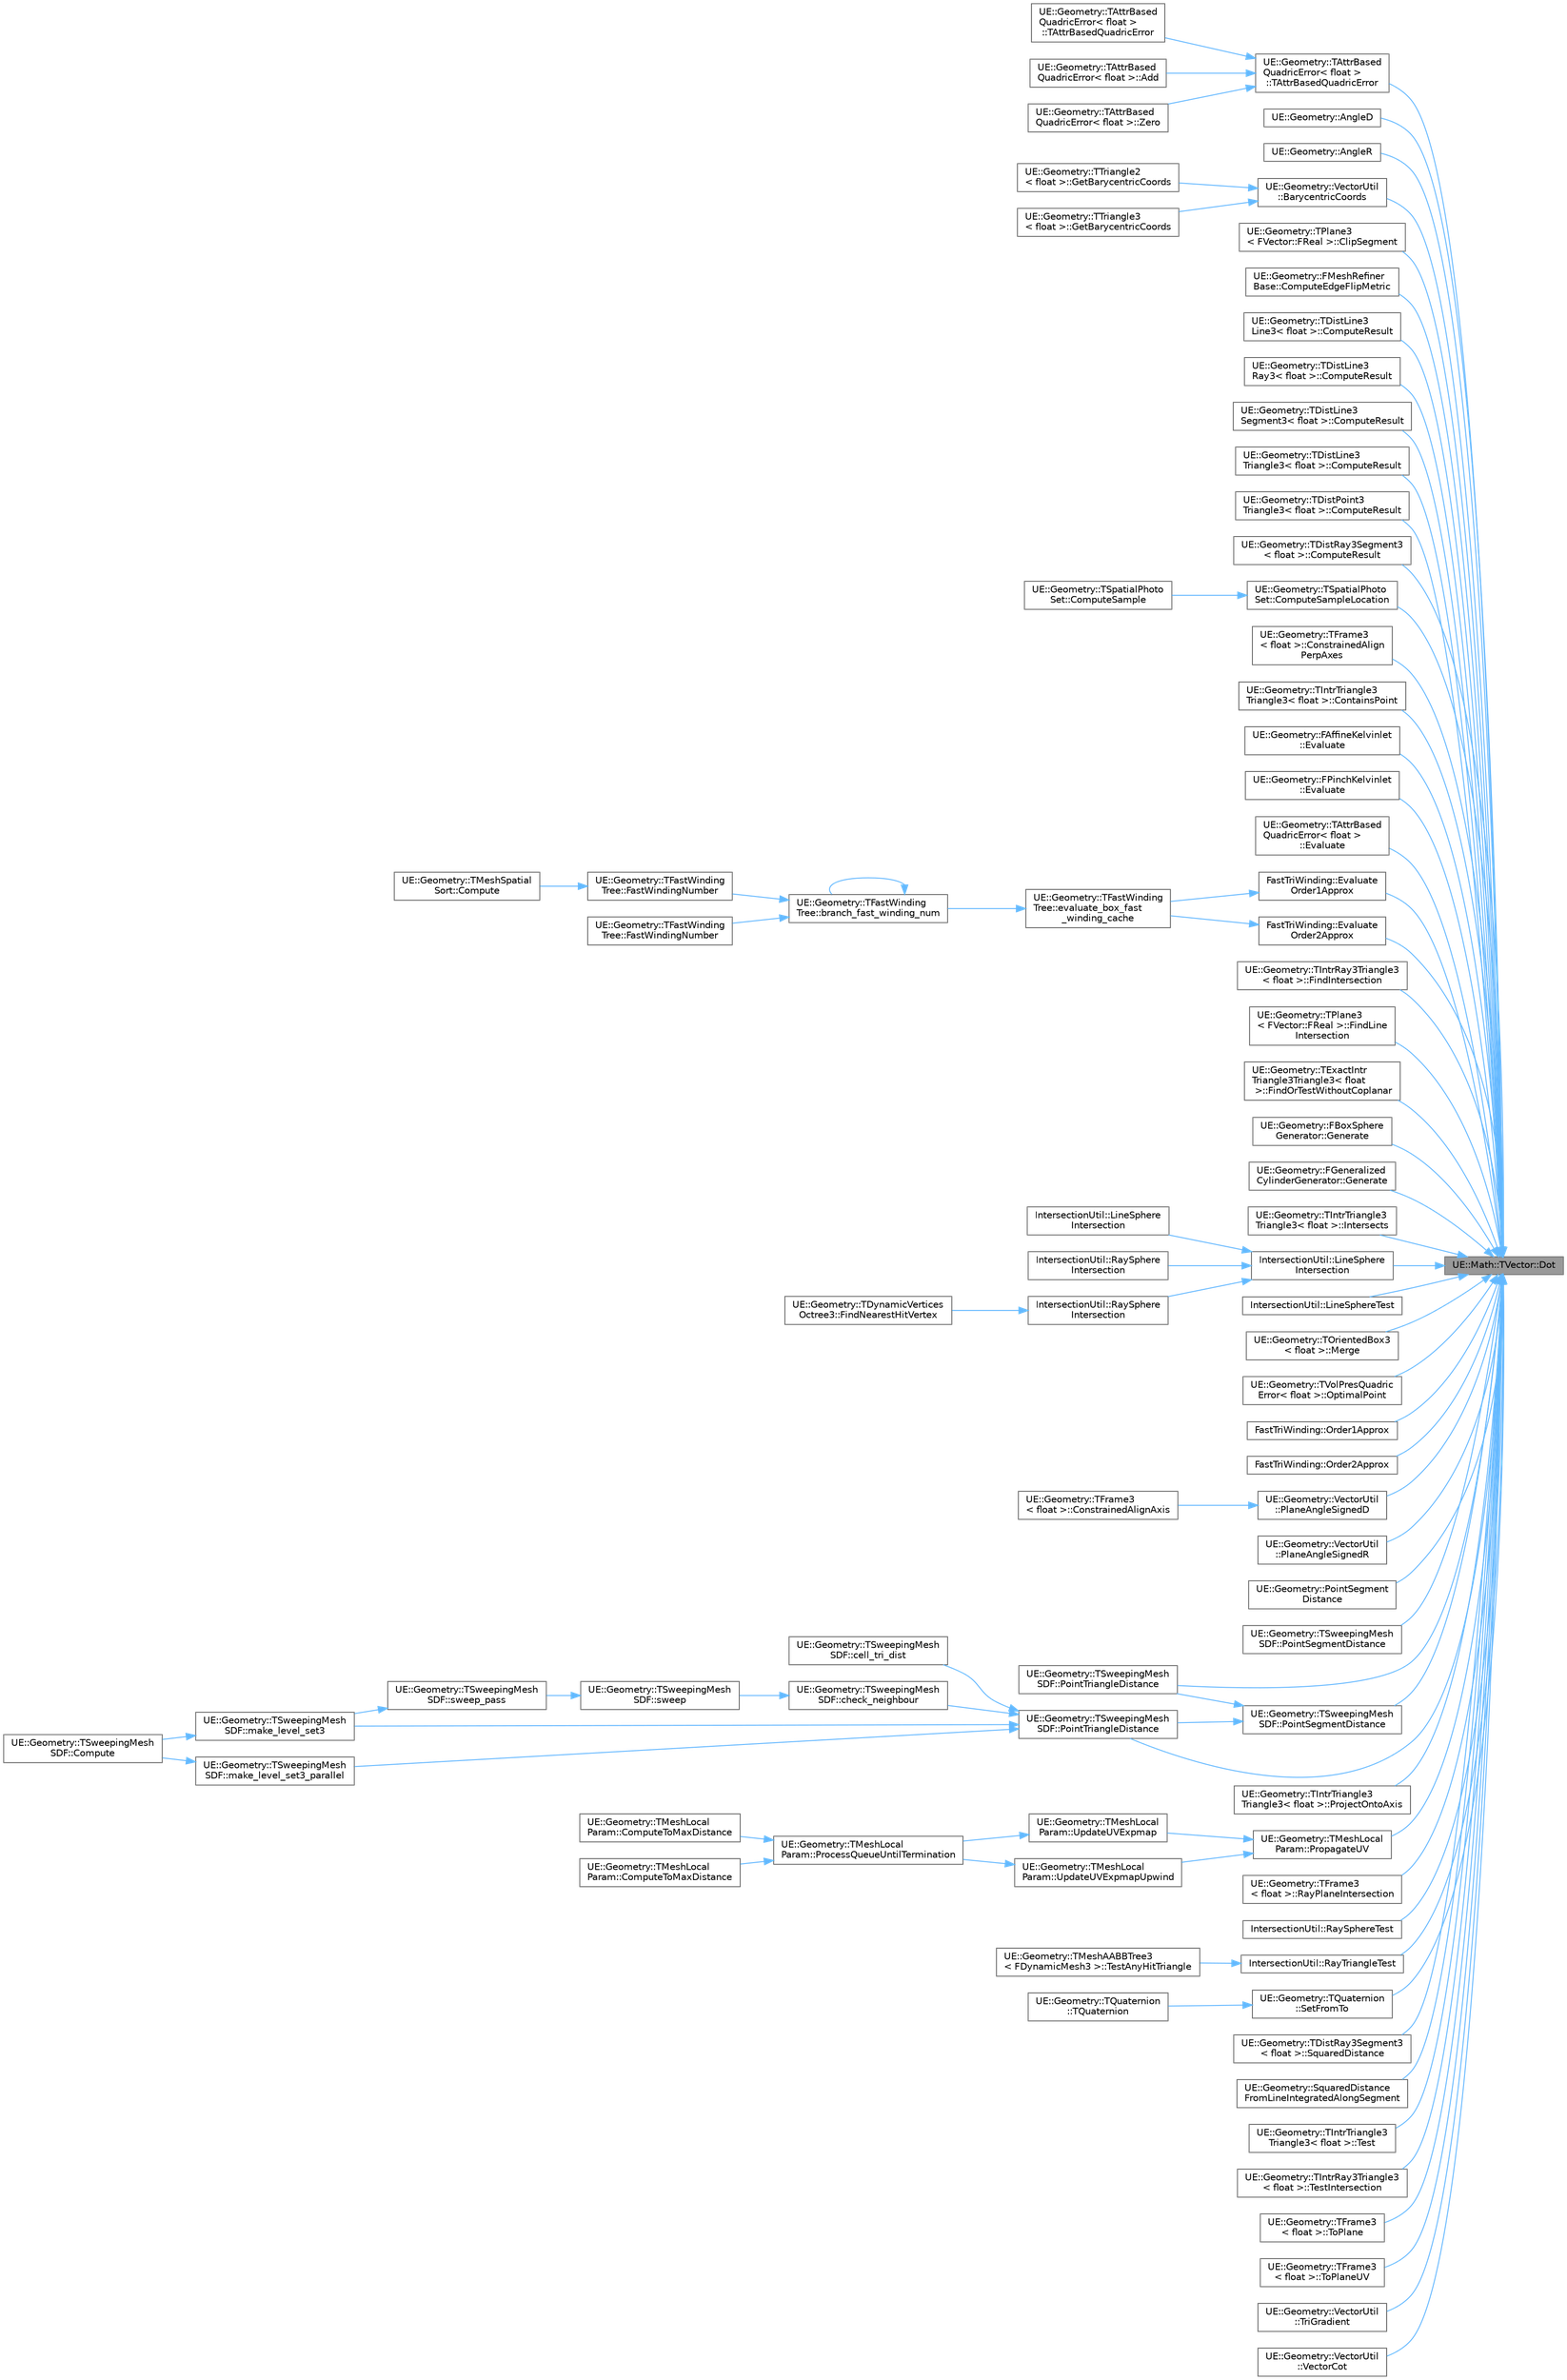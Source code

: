 digraph "UE::Math::TVector::Dot"
{
 // INTERACTIVE_SVG=YES
 // LATEX_PDF_SIZE
  bgcolor="transparent";
  edge [fontname=Helvetica,fontsize=10,labelfontname=Helvetica,labelfontsize=10];
  node [fontname=Helvetica,fontsize=10,shape=box,height=0.2,width=0.4];
  rankdir="RL";
  Node1 [id="Node000001",label="UE::Math::TVector::Dot",height=0.2,width=0.4,color="gray40", fillcolor="grey60", style="filled", fontcolor="black",tooltip="Calculate the dot product between this and another vector."];
  Node1 -> Node2 [id="edge1_Node000001_Node000002",dir="back",color="steelblue1",style="solid",tooltip=" "];
  Node2 [id="Node000002",label="UE::Geometry::TAttrBased\lQuadricError\< float \>\l::TAttrBasedQuadricError",height=0.2,width=0.4,color="grey40", fillcolor="white", style="filled",URL="$dc/d6b/classUE_1_1Geometry_1_1TAttrBasedQuadricError.html#ab9d6c6986823194aaeb5a90fb1b476ed",tooltip=" "];
  Node2 -> Node3 [id="edge2_Node000002_Node000003",dir="back",color="steelblue1",style="solid",tooltip=" "];
  Node3 [id="Node000003",label="UE::Geometry::TAttrBased\lQuadricError\< float \>\l::TAttrBasedQuadricError",height=0.2,width=0.4,color="grey40", fillcolor="white", style="filled",URL="$dc/d6b/classUE_1_1Geometry_1_1TAttrBasedQuadricError.html#a9d0ade45a42e99e4e227e71c2d9f6c13",tooltip=" "];
  Node2 -> Node4 [id="edge3_Node000002_Node000004",dir="back",color="steelblue1",style="solid",tooltip=" "];
  Node4 [id="Node000004",label="UE::Geometry::TAttrBased\lQuadricError\< float \>::Add",height=0.2,width=0.4,color="grey40", fillcolor="white", style="filled",URL="$dc/d6b/classUE_1_1Geometry_1_1TAttrBasedQuadricError.html#aaca93327a76322f8c3b86ab01c9c2b86",tooltip=" "];
  Node2 -> Node5 [id="edge4_Node000002_Node000005",dir="back",color="steelblue1",style="solid",tooltip=" "];
  Node5 [id="Node000005",label="UE::Geometry::TAttrBased\lQuadricError\< float \>::Zero",height=0.2,width=0.4,color="grey40", fillcolor="white", style="filled",URL="$dc/d6b/classUE_1_1Geometry_1_1TAttrBasedQuadricError.html#a7282fab08f27e7306f0475dd53ebb0e1",tooltip=" "];
  Node1 -> Node6 [id="edge5_Node000001_Node000006",dir="back",color="steelblue1",style="solid",tooltip=" "];
  Node6 [id="Node000006",label="UE::Geometry::AngleD",height=0.2,width=0.4,color="grey40", fillcolor="white", style="filled",URL="$d9/d39/namespaceUE_1_1Geometry.html#a4239a263b6d4d6f8d7ebb901e79bd131",tooltip="Computes the Angle between V1 and V2, assuming they are already normalized."];
  Node1 -> Node7 [id="edge6_Node000001_Node000007",dir="back",color="steelblue1",style="solid",tooltip=" "];
  Node7 [id="Node000007",label="UE::Geometry::AngleR",height=0.2,width=0.4,color="grey40", fillcolor="white", style="filled",URL="$d9/d39/namespaceUE_1_1Geometry.html#a334c9e9f3f3363f7b2629e549a153659",tooltip="Computes the Angle between V1 and V2, assuming they are already normalized."];
  Node1 -> Node8 [id="edge7_Node000001_Node000008",dir="back",color="steelblue1",style="solid",tooltip=" "];
  Node8 [id="Node000008",label="UE::Geometry::VectorUtil\l::BarycentricCoords",height=0.2,width=0.4,color="grey40", fillcolor="white", style="filled",URL="$d9/dcb/namespaceUE_1_1Geometry_1_1VectorUtil.html#a325a7a74ae7627408d4b103bdfef4bc0",tooltip="Compute barycentric coordinates/weights of vPoint inside 3D triangle (V0,V1,V2)."];
  Node8 -> Node9 [id="edge8_Node000008_Node000009",dir="back",color="steelblue1",style="solid",tooltip=" "];
  Node9 [id="Node000009",label="UE::Geometry::TTriangle2\l\< float \>::GetBarycentricCoords",height=0.2,width=0.4,color="grey40", fillcolor="white", style="filled",URL="$d2/d6f/structUE_1_1Geometry_1_1TTriangle2.html#a2e4cb7837ddef4f98322de1781723eac",tooltip=" "];
  Node8 -> Node10 [id="edge9_Node000008_Node000010",dir="back",color="steelblue1",style="solid",tooltip=" "];
  Node10 [id="Node000010",label="UE::Geometry::TTriangle3\l\< float \>::GetBarycentricCoords",height=0.2,width=0.4,color="grey40", fillcolor="white", style="filled",URL="$d9/dd2/structUE_1_1Geometry_1_1TTriangle3.html#a25b7f47a8224c9780995dd61255c2bc4",tooltip=" "];
  Node1 -> Node11 [id="edge10_Node000001_Node000011",dir="back",color="steelblue1",style="solid",tooltip=" "];
  Node11 [id="Node000011",label="UE::Geometry::TPlane3\l\< FVector::FReal \>::ClipSegment",height=0.2,width=0.4,color="grey40", fillcolor="white", style="filled",URL="$d0/d20/structUE_1_1Geometry_1_1TPlane3.html#ab4c3aba6517f566927961fbc93259d91",tooltip=" "];
  Node1 -> Node12 [id="edge11_Node000001_Node000012",dir="back",color="steelblue1",style="solid",tooltip=" "];
  Node12 [id="Node000012",label="UE::Geometry::FMeshRefiner\lBase::ComputeEdgeFlipMetric",height=0.2,width=0.4,color="grey40", fillcolor="white", style="filled",URL="$dc/d69/classUE_1_1Geometry_1_1FMeshRefinerBase.html#af716ae059794bbb4010b681915e73c65",tooltip=" "];
  Node1 -> Node13 [id="edge12_Node000001_Node000013",dir="back",color="steelblue1",style="solid",tooltip=" "];
  Node13 [id="Node000013",label="UE::Geometry::TDistLine3\lLine3\< float \>::ComputeResult",height=0.2,width=0.4,color="grey40", fillcolor="white", style="filled",URL="$d8/d1d/classUE_1_1Geometry_1_1TDistLine3Line3.html#a6ef9ad1ee61edc8b9b89c26af8a27a2e",tooltip=" "];
  Node1 -> Node14 [id="edge13_Node000001_Node000014",dir="back",color="steelblue1",style="solid",tooltip=" "];
  Node14 [id="Node000014",label="UE::Geometry::TDistLine3\lRay3\< float \>::ComputeResult",height=0.2,width=0.4,color="grey40", fillcolor="white", style="filled",URL="$df/d46/classUE_1_1Geometry_1_1TDistLine3Ray3.html#aba968d246262d90a49147bf2085f583e",tooltip=" "];
  Node1 -> Node15 [id="edge14_Node000001_Node000015",dir="back",color="steelblue1",style="solid",tooltip=" "];
  Node15 [id="Node000015",label="UE::Geometry::TDistLine3\lSegment3\< float \>::ComputeResult",height=0.2,width=0.4,color="grey40", fillcolor="white", style="filled",URL="$d3/da9/classUE_1_1Geometry_1_1TDistLine3Segment3.html#a2335e3b5463c639cc7c666538d964644",tooltip=" "];
  Node1 -> Node16 [id="edge15_Node000001_Node000016",dir="back",color="steelblue1",style="solid",tooltip=" "];
  Node16 [id="Node000016",label="UE::Geometry::TDistLine3\lTriangle3\< float \>::ComputeResult",height=0.2,width=0.4,color="grey40", fillcolor="white", style="filled",URL="$dd/dc3/classUE_1_1Geometry_1_1TDistLine3Triangle3.html#aa4f797aface68f0e51b9401e3b10ebb4",tooltip=" "];
  Node1 -> Node17 [id="edge16_Node000001_Node000017",dir="back",color="steelblue1",style="solid",tooltip=" "];
  Node17 [id="Node000017",label="UE::Geometry::TDistPoint3\lTriangle3\< float \>::ComputeResult",height=0.2,width=0.4,color="grey40", fillcolor="white", style="filled",URL="$d1/d14/classUE_1_1Geometry_1_1TDistPoint3Triangle3.html#af20d4e52b42a6afce0dafe6065e55631",tooltip=" "];
  Node1 -> Node18 [id="edge17_Node000001_Node000018",dir="back",color="steelblue1",style="solid",tooltip=" "];
  Node18 [id="Node000018",label="UE::Geometry::TDistRay3Segment3\l\< float \>::ComputeResult",height=0.2,width=0.4,color="grey40", fillcolor="white", style="filled",URL="$d4/d2c/classUE_1_1Geometry_1_1TDistRay3Segment3.html#a73d50b381391919193e5ee79e57a162e",tooltip=" "];
  Node1 -> Node19 [id="edge18_Node000001_Node000019",dir="back",color="steelblue1",style="solid",tooltip=" "];
  Node19 [id="Node000019",label="UE::Geometry::TSpatialPhoto\lSet::ComputeSampleLocation",height=0.2,width=0.4,color="grey40", fillcolor="white", style="filled",URL="$d2/da4/classUE_1_1Geometry_1_1TSpatialPhotoSet.html#ae6bc68d6754390b1e5de55812d3e441e",tooltip=" "];
  Node19 -> Node20 [id="edge19_Node000019_Node000020",dir="back",color="steelblue1",style="solid",tooltip=" "];
  Node20 [id="Node000020",label="UE::Geometry::TSpatialPhoto\lSet::ComputeSample",height=0.2,width=0.4,color="grey40", fillcolor="white", style="filled",URL="$d2/da4/classUE_1_1Geometry_1_1TSpatialPhotoSet.html#ae7d1027fa648e005b1765c7159e428fc",tooltip="Estimate a pixel value at the given 3D Position/Normal using the PhotoSet."];
  Node1 -> Node21 [id="edge20_Node000001_Node000021",dir="back",color="steelblue1",style="solid",tooltip=" "];
  Node21 [id="Node000021",label="UE::Geometry::TFrame3\l\< float \>::ConstrainedAlign\lPerpAxes",height=0.2,width=0.4,color="grey40", fillcolor="white", style="filled",URL="$d6/d82/structUE_1_1Geometry_1_1TFrame3.html#a07d62db14748ac1e92b3f0e0fa1e05f6",tooltip=" "];
  Node1 -> Node22 [id="edge21_Node000001_Node000022",dir="back",color="steelblue1",style="solid",tooltip=" "];
  Node22 [id="Node000022",label="UE::Geometry::TIntrTriangle3\lTriangle3\< float \>::ContainsPoint",height=0.2,width=0.4,color="grey40", fillcolor="white", style="filled",URL="$d6/d05/classUE_1_1Geometry_1_1TIntrTriangle3Triangle3.html#a1da788b1ead7c33c32849b0bcb60c1ff",tooltip=" "];
  Node1 -> Node23 [id="edge22_Node000001_Node000023",dir="back",color="steelblue1",style="solid",tooltip=" "];
  Node23 [id="Node000023",label="UE::Geometry::FAffineKelvinlet\l::Evaluate",height=0.2,width=0.4,color="grey40", fillcolor="white", style="filled",URL="$d5/d96/classUE_1_1Geometry_1_1FAffineKelvinlet.html#a848d35153523651d254d001b3aa908b5",tooltip=" "];
  Node1 -> Node24 [id="edge23_Node000001_Node000024",dir="back",color="steelblue1",style="solid",tooltip=" "];
  Node24 [id="Node000024",label="UE::Geometry::FPinchKelvinlet\l::Evaluate",height=0.2,width=0.4,color="grey40", fillcolor="white", style="filled",URL="$d7/d0d/classUE_1_1Geometry_1_1FPinchKelvinlet.html#a907753b7a4d4a390a74e9f8306e967ea",tooltip=" "];
  Node1 -> Node25 [id="edge24_Node000001_Node000025",dir="back",color="steelblue1",style="solid",tooltip=" "];
  Node25 [id="Node000025",label="UE::Geometry::TAttrBased\lQuadricError\< float \>\l::Evaluate",height=0.2,width=0.4,color="grey40", fillcolor="white", style="filled",URL="$dc/d6b/classUE_1_1Geometry_1_1TAttrBasedQuadricError.html#adf5b476c1b72d4158500a36e596ef51f",tooltip=" "];
  Node1 -> Node26 [id="edge25_Node000001_Node000026",dir="back",color="steelblue1",style="solid",tooltip=" "];
  Node26 [id="Node000026",label="FastTriWinding::Evaluate\lOrder1Approx",height=0.2,width=0.4,color="grey40", fillcolor="white", style="filled",URL="$d8/dd6/namespaceFastTriWinding.html#af14f368a01f0244a9b6022266287c79e",tooltip="Evaluate first-order FWN approximation at point Q, relative to Center c."];
  Node26 -> Node27 [id="edge26_Node000026_Node000027",dir="back",color="steelblue1",style="solid",tooltip=" "];
  Node27 [id="Node000027",label="UE::Geometry::TFastWinding\lTree::evaluate_box_fast\l_winding_cache",height=0.2,width=0.4,color="grey40", fillcolor="white", style="filled",URL="$dd/d0e/classUE_1_1Geometry_1_1TFastWindingTree.html#a537f2e054e9505724231d86462973011",tooltip=" "];
  Node27 -> Node28 [id="edge27_Node000027_Node000028",dir="back",color="steelblue1",style="solid",tooltip=" "];
  Node28 [id="Node000028",label="UE::Geometry::TFastWinding\lTree::branch_fast_winding_num",height=0.2,width=0.4,color="grey40", fillcolor="white", style="filled",URL="$dd/d0e/classUE_1_1Geometry_1_1TFastWindingTree.html#ac14adb5319e4228c4af167af0c921192",tooltip=" "];
  Node28 -> Node28 [id="edge28_Node000028_Node000028",dir="back",color="steelblue1",style="solid",tooltip=" "];
  Node28 -> Node29 [id="edge29_Node000028_Node000029",dir="back",color="steelblue1",style="solid",tooltip=" "];
  Node29 [id="Node000029",label="UE::Geometry::TFastWinding\lTree::FastWindingNumber",height=0.2,width=0.4,color="grey40", fillcolor="white", style="filled",URL="$dd/d0e/classUE_1_1Geometry_1_1TFastWindingTree.html#a22badc34dbae08e5099fcce8ebf00848",tooltip="Fast approximation of winding number using far-field approximations."];
  Node29 -> Node30 [id="edge30_Node000029_Node000030",dir="back",color="steelblue1",style="solid",tooltip=" "];
  Node30 [id="Node000030",label="UE::Geometry::TMeshSpatial\lSort::Compute",height=0.2,width=0.4,color="grey40", fillcolor="white", style="filled",URL="$db/dc1/classUE_1_1Geometry_1_1TMeshSpatialSort.html#afbc2201c936b27d46eeee5c56db0e0a3",tooltip=" "];
  Node28 -> Node31 [id="edge31_Node000028_Node000031",dir="back",color="steelblue1",style="solid",tooltip=" "];
  Node31 [id="Node000031",label="UE::Geometry::TFastWinding\lTree::FastWindingNumber",height=0.2,width=0.4,color="grey40", fillcolor="white", style="filled",URL="$dd/d0e/classUE_1_1Geometry_1_1TFastWindingTree.html#aa05433a24ddb0a860d769b5144d26542",tooltip="Const version does not auto-build on query."];
  Node1 -> Node32 [id="edge32_Node000001_Node000032",dir="back",color="steelblue1",style="solid",tooltip=" "];
  Node32 [id="Node000032",label="FastTriWinding::Evaluate\lOrder2Approx",height=0.2,width=0.4,color="grey40", fillcolor="white", style="filled",URL="$d8/dd6/namespaceFastTriWinding.html#aff5d2dca231db80824adef55c74a80a1",tooltip="Evaluate second-order FWN approximation at point Q, relative to Center c."];
  Node32 -> Node27 [id="edge33_Node000032_Node000027",dir="back",color="steelblue1",style="solid",tooltip=" "];
  Node1 -> Node33 [id="edge34_Node000001_Node000033",dir="back",color="steelblue1",style="solid",tooltip=" "];
  Node33 [id="Node000033",label="UE::Geometry::TIntrRay3Triangle3\l\< float \>::FindIntersection",height=0.2,width=0.4,color="grey40", fillcolor="white", style="filled",URL="$d3/d99/classUE_1_1Geometry_1_1TIntrRay3Triangle3.html#a85269bbf1322b3ec3b64331cfe2e4bff",tooltip=" "];
  Node1 -> Node34 [id="edge35_Node000001_Node000034",dir="back",color="steelblue1",style="solid",tooltip=" "];
  Node34 [id="Node000034",label="UE::Geometry::TPlane3\l\< FVector::FReal \>::FindLine\lIntersection",height=0.2,width=0.4,color="grey40", fillcolor="white", style="filled",URL="$d0/d20/structUE_1_1Geometry_1_1TPlane3.html#a3b300ac93837e55b756219d76639bde4",tooltip=" "];
  Node1 -> Node35 [id="edge36_Node000001_Node000035",dir="back",color="steelblue1",style="solid",tooltip=" "];
  Node35 [id="Node000035",label="UE::Geometry::TExactIntr\lTriangle3Triangle3\< float\l \>::FindOrTestWithoutCoplanar",height=0.2,width=0.4,color="grey40", fillcolor="white", style="filled",URL="$d7/d23/classUE_1_1Geometry_1_1TExactIntrTriangle3Triangle3.html#a1d15947b5f529c15c320bf2d35facb84",tooltip=" "];
  Node1 -> Node36 [id="edge37_Node000001_Node000036",dir="back",color="steelblue1",style="solid",tooltip=" "];
  Node36 [id="Node000036",label="UE::Geometry::FBoxSphere\lGenerator::Generate",height=0.2,width=0.4,color="grey40", fillcolor="white", style="filled",URL="$d0/dcc/classUE_1_1Geometry_1_1FBoxSphereGenerator.html#a3034582f7e1a8b50323b797676fe3f88",tooltip="Generate the mesh."];
  Node1 -> Node37 [id="edge38_Node000001_Node000037",dir="back",color="steelblue1",style="solid",tooltip=" "];
  Node37 [id="Node000037",label="UE::Geometry::FGeneralized\lCylinderGenerator::Generate",height=0.2,width=0.4,color="grey40", fillcolor="white", style="filled",URL="$de/d97/classUE_1_1Geometry_1_1FGeneralizedCylinderGenerator.html#a00dd0f23580ea4e921ea3d3146b24a51",tooltip="Generate the mesh."];
  Node1 -> Node38 [id="edge39_Node000001_Node000038",dir="back",color="steelblue1",style="solid",tooltip=" "];
  Node38 [id="Node000038",label="UE::Geometry::TIntrTriangle3\lTriangle3\< float \>::Intersects",height=0.2,width=0.4,color="grey40", fillcolor="white", style="filled",URL="$d6/d05/classUE_1_1Geometry_1_1TIntrTriangle3Triangle3.html#afbff9bb2a0f8efc67045721c3b54386b",tooltip=" "];
  Node1 -> Node39 [id="edge40_Node000001_Node000039",dir="back",color="steelblue1",style="solid",tooltip=" "];
  Node39 [id="Node000039",label="IntersectionUtil::LineSphere\lIntersection",height=0.2,width=0.4,color="grey40", fillcolor="white", style="filled",URL="$dd/d8c/namespaceIntersectionUtil.html#a498a4cceb845fddb60443b7a907bafbe",tooltip="Intersect line with sphere and return intersection info (# hits, ray parameters)"];
  Node39 -> Node40 [id="edge41_Node000039_Node000040",dir="back",color="steelblue1",style="solid",tooltip=" "];
  Node40 [id="Node000040",label="IntersectionUtil::LineSphere\lIntersection",height=0.2,width=0.4,color="grey40", fillcolor="white", style="filled",URL="$dd/d8c/namespaceIntersectionUtil.html#a700b77b58100b9ca9d6dace4615c7cf6",tooltip=" "];
  Node39 -> Node41 [id="edge42_Node000039_Node000041",dir="back",color="steelblue1",style="solid",tooltip=" "];
  Node41 [id="Node000041",label="IntersectionUtil::RaySphere\lIntersection",height=0.2,width=0.4,color="grey40", fillcolor="white", style="filled",URL="$dd/d8c/namespaceIntersectionUtil.html#a49ce395c828e0423714d3407c858c41d",tooltip=" "];
  Node39 -> Node42 [id="edge43_Node000039_Node000042",dir="back",color="steelblue1",style="solid",tooltip=" "];
  Node42 [id="Node000042",label="IntersectionUtil::RaySphere\lIntersection",height=0.2,width=0.4,color="grey40", fillcolor="white", style="filled",URL="$dd/d8c/namespaceIntersectionUtil.html#af4e477ef582b211b804e9fd39cfe67a7",tooltip="Intersect ray with sphere and return intersection info (# hits, ray parameters)"];
  Node42 -> Node43 [id="edge44_Node000042_Node000043",dir="back",color="steelblue1",style="solid",tooltip=" "];
  Node43 [id="Node000043",label="UE::Geometry::TDynamicVertices\lOctree3::FindNearestHitVertex",height=0.2,width=0.4,color="grey40", fillcolor="white", style="filled",URL="$d9/dd2/classUE_1_1Geometry_1_1TDynamicVerticesOctree3.html#ae5c0d2dcf9656c7e7e2f6aefb3a9559b",tooltip="Find the nearest triangle of the VertexSource that is hit by the ray."];
  Node1 -> Node44 [id="edge45_Node000001_Node000044",dir="back",color="steelblue1",style="solid",tooltip=" "];
  Node44 [id="Node000044",label="IntersectionUtil::LineSphereTest",height=0.2,width=0.4,color="grey40", fillcolor="white", style="filled",URL="$dd/d8c/namespaceIntersectionUtil.html#ad36b12a011cbaa51516176930694254a",tooltip="Test if line intersects sphere."];
  Node1 -> Node45 [id="edge46_Node000001_Node000045",dir="back",color="steelblue1",style="solid",tooltip=" "];
  Node45 [id="Node000045",label="UE::Geometry::TOrientedBox3\l\< float \>::Merge",height=0.2,width=0.4,color="grey40", fillcolor="white", style="filled",URL="$df/d7f/structUE_1_1Geometry_1_1TOrientedBox3.html#a340a0515619a6b2d84e4661111f26879",tooltip=" "];
  Node1 -> Node46 [id="edge47_Node000001_Node000046",dir="back",color="steelblue1",style="solid",tooltip=" "];
  Node46 [id="Node000046",label="UE::Geometry::TVolPresQuadric\lError\< float \>::OptimalPoint",height=0.2,width=0.4,color="grey40", fillcolor="white", style="filled",URL="$da/d4a/classUE_1_1Geometry_1_1TVolPresQuadricError.html#af59a804c99b77de292db7f45162f413f",tooltip=" "];
  Node1 -> Node47 [id="edge48_Node000001_Node000047",dir="back",color="steelblue1",style="solid",tooltip=" "];
  Node47 [id="Node000047",label="FastTriWinding::Order1Approx",height=0.2,width=0.4,color="grey40", fillcolor="white", style="filled",URL="$d8/dd6/namespaceFastTriWinding.html#a0a2c818405d9aa15502b7168efc4193f",tooltip=" "];
  Node1 -> Node48 [id="edge49_Node000001_Node000048",dir="back",color="steelblue1",style="solid",tooltip=" "];
  Node48 [id="Node000048",label="FastTriWinding::Order2Approx",height=0.2,width=0.4,color="grey40", fillcolor="white", style="filled",URL="$d8/dd6/namespaceFastTriWinding.html#ae881a46af743889a47a01096e0ef30ee",tooltip=" "];
  Node1 -> Node49 [id="edge50_Node000001_Node000049",dir="back",color="steelblue1",style="solid",tooltip=" "];
  Node49 [id="Node000049",label="UE::Geometry::VectorUtil\l::PlaneAngleSignedD",height=0.2,width=0.4,color="grey40", fillcolor="white", style="filled",URL="$d9/dcb/namespaceUE_1_1Geometry_1_1VectorUtil.html#a47803304da6f40f39a2cab3293098bf8",tooltip="Calculates angle between VFrom and VTo after projection onto plane with normal defined by PlaneN."];
  Node49 -> Node50 [id="edge51_Node000049_Node000050",dir="back",color="steelblue1",style="solid",tooltip=" "];
  Node50 [id="Node000050",label="UE::Geometry::TFrame3\l\< float \>::ConstrainedAlignAxis",height=0.2,width=0.4,color="grey40", fillcolor="white", style="filled",URL="$d6/d82/structUE_1_1Geometry_1_1TFrame3.html#a2aa34553021af7d4e3ff5879ff0b123b",tooltip=" "];
  Node1 -> Node51 [id="edge52_Node000001_Node000051",dir="back",color="steelblue1",style="solid",tooltip=" "];
  Node51 [id="Node000051",label="UE::Geometry::VectorUtil\l::PlaneAngleSignedR",height=0.2,width=0.4,color="grey40", fillcolor="white", style="filled",URL="$d9/dcb/namespaceUE_1_1Geometry_1_1VectorUtil.html#a7465b88088ad817bc7bef272241dd333",tooltip="Calculates angle between VFrom and VTo after projection onto plane with normal defined by PlaneN."];
  Node1 -> Node52 [id="edge53_Node000001_Node000052",dir="back",color="steelblue1",style="solid",tooltip=" "];
  Node52 [id="Node000052",label="UE::Geometry::PointSegment\lDistance",height=0.2,width=0.4,color="grey40", fillcolor="white", style="filled",URL="$d9/d39/namespaceUE_1_1Geometry.html#af36b3c6af5fcbb4cf729328966829f59",tooltip=" "];
  Node1 -> Node53 [id="edge54_Node000001_Node000053",dir="back",color="steelblue1",style="solid",tooltip=" "];
  Node53 [id="Node000053",label="UE::Geometry::TSweepingMesh\lSDF::PointSegmentDistance",height=0.2,width=0.4,color="grey40", fillcolor="white", style="filled",URL="$dc/d4d/classUE_1_1Geometry_1_1TSweepingMeshSDF.html#a5abcb1f9482706f0bc1c75d97567408c",tooltip=" "];
  Node1 -> Node54 [id="edge55_Node000001_Node000054",dir="back",color="steelblue1",style="solid",tooltip=" "];
  Node54 [id="Node000054",label="UE::Geometry::TSweepingMesh\lSDF::PointSegmentDistance",height=0.2,width=0.4,color="grey40", fillcolor="white", style="filled",URL="$dc/d4d/classUE_1_1Geometry_1_1TSweepingMeshSDF.html#a27eed4e783b47435d30909319c4fe742",tooltip=" "];
  Node54 -> Node55 [id="edge56_Node000054_Node000055",dir="back",color="steelblue1",style="solid",tooltip=" "];
  Node55 [id="Node000055",label="UE::Geometry::TSweepingMesh\lSDF::PointTriangleDistance",height=0.2,width=0.4,color="grey40", fillcolor="white", style="filled",URL="$dc/d4d/classUE_1_1Geometry_1_1TSweepingMeshSDF.html#ac2be7fc39f9ea40887bada69f62bc2a3",tooltip=" "];
  Node54 -> Node56 [id="edge57_Node000054_Node000056",dir="back",color="steelblue1",style="solid",tooltip=" "];
  Node56 [id="Node000056",label="UE::Geometry::TSweepingMesh\lSDF::PointTriangleDistance",height=0.2,width=0.4,color="grey40", fillcolor="white", style="filled",URL="$dc/d4d/classUE_1_1Geometry_1_1TSweepingMeshSDF.html#a392fcf744961d409ba071302312b7dd7",tooltip=" "];
  Node56 -> Node57 [id="edge58_Node000056_Node000057",dir="back",color="steelblue1",style="solid",tooltip=" "];
  Node57 [id="Node000057",label="UE::Geometry::TSweepingMesh\lSDF::cell_tri_dist",height=0.2,width=0.4,color="grey40", fillcolor="white", style="filled",URL="$dc/d4d/classUE_1_1Geometry_1_1TSweepingMeshSDF.html#a3a295f009fc8274caa645f4966b2e003",tooltip=" "];
  Node56 -> Node58 [id="edge59_Node000056_Node000058",dir="back",color="steelblue1",style="solid",tooltip=" "];
  Node58 [id="Node000058",label="UE::Geometry::TSweepingMesh\lSDF::check_neighbour",height=0.2,width=0.4,color="grey40", fillcolor="white", style="filled",URL="$dc/d4d/classUE_1_1Geometry_1_1TSweepingMeshSDF.html#ad2852945ae4fb072ab3abe96f0f87f2c",tooltip=" "];
  Node58 -> Node59 [id="edge60_Node000058_Node000059",dir="back",color="steelblue1",style="solid",tooltip=" "];
  Node59 [id="Node000059",label="UE::Geometry::TSweepingMesh\lSDF::sweep",height=0.2,width=0.4,color="grey40", fillcolor="white", style="filled",URL="$dc/d4d/classUE_1_1Geometry_1_1TSweepingMeshSDF.html#acfc661f6ef20b0a794b1fc122aa1f5b6",tooltip=" "];
  Node59 -> Node60 [id="edge61_Node000059_Node000060",dir="back",color="steelblue1",style="solid",tooltip=" "];
  Node60 [id="Node000060",label="UE::Geometry::TSweepingMesh\lSDF::sweep_pass",height=0.2,width=0.4,color="grey40", fillcolor="white", style="filled",URL="$dc/d4d/classUE_1_1Geometry_1_1TSweepingMeshSDF.html#ab713bf6cea8f0cbdea6e877cab553c85",tooltip=" "];
  Node60 -> Node61 [id="edge62_Node000060_Node000061",dir="back",color="steelblue1",style="solid",tooltip=" "];
  Node61 [id="Node000061",label="UE::Geometry::TSweepingMesh\lSDF::make_level_set3",height=0.2,width=0.4,color="grey40", fillcolor="white", style="filled",URL="$dc/d4d/classUE_1_1Geometry_1_1TSweepingMeshSDF.html#ad88ad6e8438a85215b400a87339e28af",tooltip=" "];
  Node61 -> Node62 [id="edge63_Node000061_Node000062",dir="back",color="steelblue1",style="solid",tooltip=" "];
  Node62 [id="Node000062",label="UE::Geometry::TSweepingMesh\lSDF::Compute",height=0.2,width=0.4,color="grey40", fillcolor="white", style="filled",URL="$dc/d4d/classUE_1_1Geometry_1_1TSweepingMeshSDF.html#aeb546e96e9507e8391ea290f13d7b033",tooltip="Compute the SDF with exactly specified grid origin and dimensions."];
  Node56 -> Node61 [id="edge64_Node000056_Node000061",dir="back",color="steelblue1",style="solid",tooltip=" "];
  Node56 -> Node63 [id="edge65_Node000056_Node000063",dir="back",color="steelblue1",style="solid",tooltip=" "];
  Node63 [id="Node000063",label="UE::Geometry::TSweepingMesh\lSDF::make_level_set3_parallel",height=0.2,width=0.4,color="grey40", fillcolor="white", style="filled",URL="$dc/d4d/classUE_1_1Geometry_1_1TSweepingMeshSDF.html#a6cfd072007c413e1ac8439b8f77fcf88",tooltip=" "];
  Node63 -> Node62 [id="edge66_Node000063_Node000062",dir="back",color="steelblue1",style="solid",tooltip=" "];
  Node1 -> Node55 [id="edge67_Node000001_Node000055",dir="back",color="steelblue1",style="solid",tooltip=" "];
  Node1 -> Node56 [id="edge68_Node000001_Node000056",dir="back",color="steelblue1",style="solid",tooltip=" "];
  Node1 -> Node64 [id="edge69_Node000001_Node000064",dir="back",color="steelblue1",style="solid",tooltip=" "];
  Node64 [id="Node000064",label="UE::Geometry::TIntrTriangle3\lTriangle3\< float \>::ProjectOntoAxis",height=0.2,width=0.4,color="grey40", fillcolor="white", style="filled",URL="$d6/d05/classUE_1_1Geometry_1_1TIntrTriangle3Triangle3.html#acdeffb34f62f5ddfc838de4db480e701",tooltip=" "];
  Node1 -> Node65 [id="edge70_Node000001_Node000065",dir="back",color="steelblue1",style="solid",tooltip=" "];
  Node65 [id="Node000065",label="UE::Geometry::TMeshLocal\lParam::PropagateUV",height=0.2,width=0.4,color="grey40", fillcolor="white", style="filled",URL="$d5/d59/classUE_1_1Geometry_1_1TMeshLocalParam.html#aac0c6e13d7e62dabec807120f1f2a783",tooltip=" "];
  Node65 -> Node66 [id="edge71_Node000065_Node000066",dir="back",color="steelblue1",style="solid",tooltip=" "];
  Node66 [id="Node000066",label="UE::Geometry::TMeshLocal\lParam::UpdateUVExpmap",height=0.2,width=0.4,color="grey40", fillcolor="white", style="filled",URL="$d5/d59/classUE_1_1Geometry_1_1TMeshLocalParam.html#a1a302c457b7abf984dbef45a35bc33a9",tooltip=" "];
  Node66 -> Node67 [id="edge72_Node000066_Node000067",dir="back",color="steelblue1",style="solid",tooltip=" "];
  Node67 [id="Node000067",label="UE::Geometry::TMeshLocal\lParam::ProcessQueueUntilTermination",height=0.2,width=0.4,color="grey40", fillcolor="white", style="filled",URL="$d5/d59/classUE_1_1Geometry_1_1TMeshLocalParam.html#a664b26e273fe40365b26dce5b1a14c14",tooltip=" "];
  Node67 -> Node68 [id="edge73_Node000067_Node000068",dir="back",color="steelblue1",style="solid",tooltip=" "];
  Node68 [id="Node000068",label="UE::Geometry::TMeshLocal\lParam::ComputeToMaxDistance",height=0.2,width=0.4,color="grey40", fillcolor="white", style="filled",URL="$d5/d59/classUE_1_1Geometry_1_1TMeshLocalParam.html#ad59b395920c4e642299d3e349b527af9",tooltip="Computes UVs outwards from seed frame/nbrs to all points that are less/equal to ComputeToMaxDistance ..."];
  Node67 -> Node69 [id="edge74_Node000067_Node000069",dir="back",color="steelblue1",style="solid",tooltip=" "];
  Node69 [id="Node000069",label="UE::Geometry::TMeshLocal\lParam::ComputeToMaxDistance",height=0.2,width=0.4,color="grey40", fillcolor="white", style="filled",URL="$d5/d59/classUE_1_1Geometry_1_1TMeshLocalParam.html#ab75e38671f1943ee335cd4ef68e213a9",tooltip="Computes UVs outwards from seed vertex to all points that are less/equal to ComputeToMaxDistance from..."];
  Node65 -> Node70 [id="edge75_Node000065_Node000070",dir="back",color="steelblue1",style="solid",tooltip=" "];
  Node70 [id="Node000070",label="UE::Geometry::TMeshLocal\lParam::UpdateUVExpmapUpwind",height=0.2,width=0.4,color="grey40", fillcolor="white", style="filled",URL="$d5/d59/classUE_1_1Geometry_1_1TMeshLocalParam.html#af4663a6189800e46f97bd9e8706c59ce",tooltip=" "];
  Node70 -> Node67 [id="edge76_Node000070_Node000067",dir="back",color="steelblue1",style="solid",tooltip=" "];
  Node1 -> Node71 [id="edge77_Node000001_Node000071",dir="back",color="steelblue1",style="solid",tooltip=" "];
  Node71 [id="Node000071",label="UE::Geometry::TFrame3\l\< float \>::RayPlaneIntersection",height=0.2,width=0.4,color="grey40", fillcolor="white", style="filled",URL="$d6/d82/structUE_1_1Geometry_1_1TFrame3.html#ab1abfc5e470616442aa56bc775a9dc2b",tooltip=" "];
  Node1 -> Node72 [id="edge78_Node000001_Node000072",dir="back",color="steelblue1",style="solid",tooltip=" "];
  Node72 [id="Node000072",label="IntersectionUtil::RaySphereTest",height=0.2,width=0.4,color="grey40", fillcolor="white", style="filled",URL="$dd/d8c/namespaceIntersectionUtil.html#a3f369765612656271536ab48a4811793",tooltip=" "];
  Node1 -> Node73 [id="edge79_Node000001_Node000073",dir="back",color="steelblue1",style="solid",tooltip=" "];
  Node73 [id="Node000073",label="IntersectionUtil::RayTriangleTest",height=0.2,width=0.4,color="grey40", fillcolor="white", style="filled",URL="$dd/d8c/namespaceIntersectionUtil.html#a2d71f81d019ebc5f43df860f8ae9acc9",tooltip=" "];
  Node73 -> Node74 [id="edge80_Node000073_Node000074",dir="back",color="steelblue1",style="solid",tooltip=" "];
  Node74 [id="Node000074",label="UE::Geometry::TMeshAABBTree3\l\< FDynamicMesh3 \>::TestAnyHitTriangle",height=0.2,width=0.4,color="grey40", fillcolor="white", style="filled",URL="$dc/dc1/classUE_1_1Geometry_1_1TMeshAABBTree3.html#a4f8e48400fcedae695011281dbc43b21",tooltip=" "];
  Node1 -> Node75 [id="edge81_Node000001_Node000075",dir="back",color="steelblue1",style="solid",tooltip=" "];
  Node75 [id="Node000075",label="UE::Geometry::TQuaternion\l::SetFromTo",height=0.2,width=0.4,color="grey40", fillcolor="white", style="filled",URL="$d7/d55/structUE_1_1Geometry_1_1TQuaternion.html#aefb01ca92a27f7cb38c6ce0f533f5851",tooltip=" "];
  Node75 -> Node76 [id="edge82_Node000075_Node000076",dir="back",color="steelblue1",style="solid",tooltip=" "];
  Node76 [id="Node000076",label="UE::Geometry::TQuaternion\l::TQuaternion",height=0.2,width=0.4,color="grey40", fillcolor="white", style="filled",URL="$d7/d55/structUE_1_1Geometry_1_1TQuaternion.html#ad244c06a32e71277775f4f520c46610c",tooltip=" "];
  Node1 -> Node77 [id="edge83_Node000001_Node000077",dir="back",color="steelblue1",style="solid",tooltip=" "];
  Node77 [id="Node000077",label="UE::Geometry::TDistRay3Segment3\l\< float \>::SquaredDistance",height=0.2,width=0.4,color="grey40", fillcolor="white", style="filled",URL="$d4/d2c/classUE_1_1Geometry_1_1TDistRay3Segment3.html#a432f6394d5afb3ba875e6f3758c1a389",tooltip=" "];
  Node1 -> Node78 [id="edge84_Node000001_Node000078",dir="back",color="steelblue1",style="solid",tooltip=" "];
  Node78 [id="Node000078",label="UE::Geometry::SquaredDistance\lFromLineIntegratedAlongSegment",height=0.2,width=0.4,color="grey40", fillcolor="white", style="filled",URL="$d9/d39/namespaceUE_1_1Geometry.html#afdf3b7e38e860abfa9a41ed1520d34a3",tooltip="Integrates the squared distance to a line along a given segment."];
  Node1 -> Node79 [id="edge85_Node000001_Node000079",dir="back",color="steelblue1",style="solid",tooltip=" "];
  Node79 [id="Node000079",label="UE::Geometry::TIntrTriangle3\lTriangle3\< float \>::Test",height=0.2,width=0.4,color="grey40", fillcolor="white", style="filled",URL="$d6/d05/classUE_1_1Geometry_1_1TIntrTriangle3Triangle3.html#ae3feee5ea296d11d19d2a4829d8714e4",tooltip=" "];
  Node1 -> Node80 [id="edge86_Node000001_Node000080",dir="back",color="steelblue1",style="solid",tooltip=" "];
  Node80 [id="Node000080",label="UE::Geometry::TIntrRay3Triangle3\l\< float \>::TestIntersection",height=0.2,width=0.4,color="grey40", fillcolor="white", style="filled",URL="$d3/d99/classUE_1_1Geometry_1_1TIntrRay3Triangle3.html#ab96e4f8c50b850900ea0ae4a7bf74f72",tooltip=" "];
  Node1 -> Node81 [id="edge87_Node000001_Node000081",dir="back",color="steelblue1",style="solid",tooltip=" "];
  Node81 [id="Node000081",label="UE::Geometry::TFrame3\l\< float \>::ToPlane",height=0.2,width=0.4,color="grey40", fillcolor="white", style="filled",URL="$d6/d82/structUE_1_1Geometry_1_1TFrame3.html#ad17f146597a30d7df3a4f77d4ae83523",tooltip=" "];
  Node1 -> Node82 [id="edge88_Node000001_Node000082",dir="back",color="steelblue1",style="solid",tooltip=" "];
  Node82 [id="Node000082",label="UE::Geometry::TFrame3\l\< float \>::ToPlaneUV",height=0.2,width=0.4,color="grey40", fillcolor="white", style="filled",URL="$d6/d82/structUE_1_1Geometry_1_1TFrame3.html#a932549cf7af0fa711aacfe31df50a70a",tooltip=" "];
  Node1 -> Node83 [id="edge89_Node000001_Node000083",dir="back",color="steelblue1",style="solid",tooltip=" "];
  Node83 [id="Node000083",label="UE::Geometry::VectorUtil\l::TriGradient",height=0.2,width=0.4,color="grey40", fillcolor="white", style="filled",URL="$d9/dcb/namespaceUE_1_1Geometry_1_1VectorUtil.html#af337cbd7845ff8efc1cf5ddbfb159278",tooltip="Calculate gradient of scalar field values fi,fj,fk defined at corners of triangle Vi,..."];
  Node1 -> Node84 [id="edge90_Node000001_Node000084",dir="back",color="steelblue1",style="solid",tooltip=" "];
  Node84 [id="Node000084",label="UE::Geometry::VectorUtil\l::VectorCot",height=0.2,width=0.4,color="grey40", fillcolor="white", style="filled",URL="$d9/dcb/namespaceUE_1_1Geometry_1_1VectorUtil.html#a40ef59f7bf872ee3028e8a79c4fa0bc7",tooltip="Fast cotangent of angle between two vectors (do not have to be normalized unit vectors)."];
}
